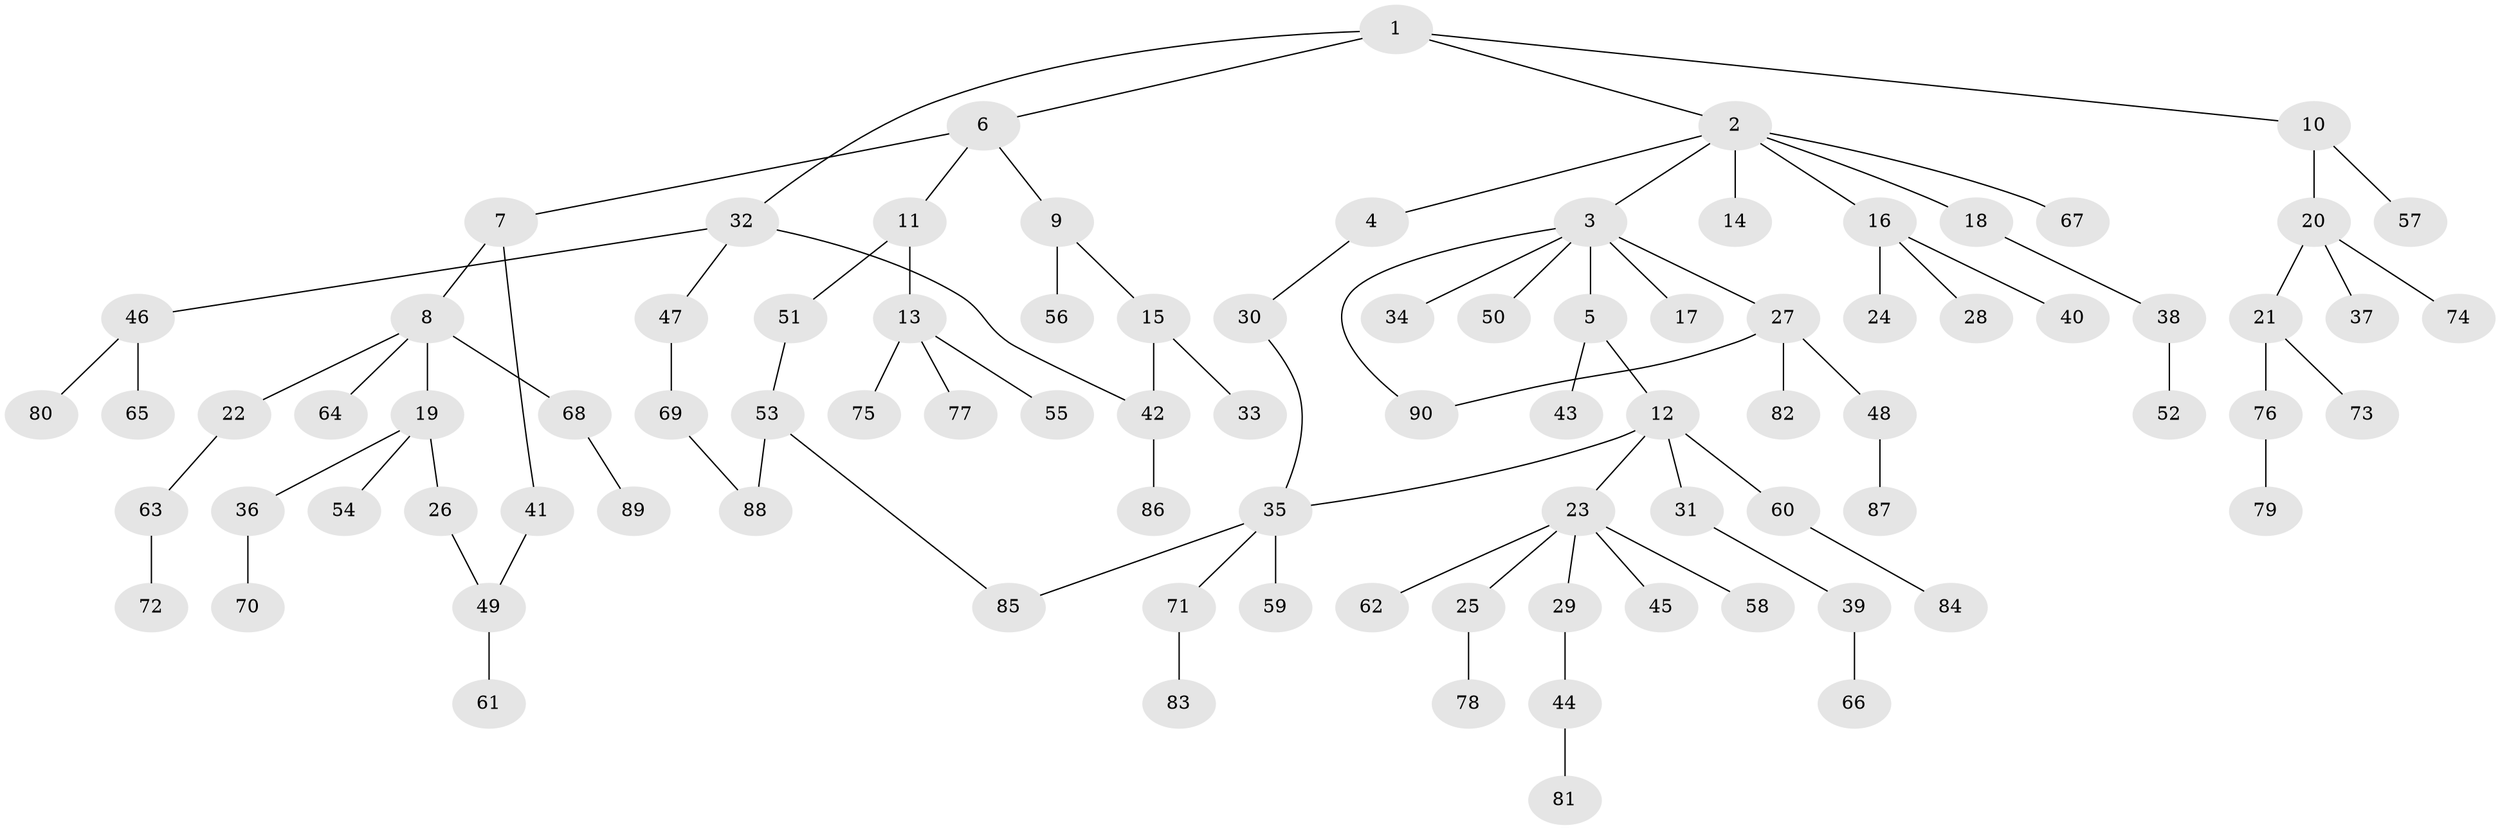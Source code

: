 // Generated by graph-tools (version 1.1) at 2025/34/03/09/25 02:34:05]
// undirected, 90 vertices, 95 edges
graph export_dot {
graph [start="1"]
  node [color=gray90,style=filled];
  1;
  2;
  3;
  4;
  5;
  6;
  7;
  8;
  9;
  10;
  11;
  12;
  13;
  14;
  15;
  16;
  17;
  18;
  19;
  20;
  21;
  22;
  23;
  24;
  25;
  26;
  27;
  28;
  29;
  30;
  31;
  32;
  33;
  34;
  35;
  36;
  37;
  38;
  39;
  40;
  41;
  42;
  43;
  44;
  45;
  46;
  47;
  48;
  49;
  50;
  51;
  52;
  53;
  54;
  55;
  56;
  57;
  58;
  59;
  60;
  61;
  62;
  63;
  64;
  65;
  66;
  67;
  68;
  69;
  70;
  71;
  72;
  73;
  74;
  75;
  76;
  77;
  78;
  79;
  80;
  81;
  82;
  83;
  84;
  85;
  86;
  87;
  88;
  89;
  90;
  1 -- 2;
  1 -- 6;
  1 -- 10;
  1 -- 32;
  2 -- 3;
  2 -- 4;
  2 -- 14;
  2 -- 16;
  2 -- 18;
  2 -- 67;
  3 -- 5;
  3 -- 17;
  3 -- 27;
  3 -- 34;
  3 -- 50;
  3 -- 90;
  4 -- 30;
  5 -- 12;
  5 -- 43;
  6 -- 7;
  6 -- 9;
  6 -- 11;
  7 -- 8;
  7 -- 41;
  8 -- 19;
  8 -- 22;
  8 -- 64;
  8 -- 68;
  9 -- 15;
  9 -- 56;
  10 -- 20;
  10 -- 57;
  11 -- 13;
  11 -- 51;
  12 -- 23;
  12 -- 31;
  12 -- 60;
  12 -- 35;
  13 -- 55;
  13 -- 75;
  13 -- 77;
  15 -- 33;
  15 -- 42;
  16 -- 24;
  16 -- 28;
  16 -- 40;
  18 -- 38;
  19 -- 26;
  19 -- 36;
  19 -- 54;
  20 -- 21;
  20 -- 37;
  20 -- 74;
  21 -- 73;
  21 -- 76;
  22 -- 63;
  23 -- 25;
  23 -- 29;
  23 -- 45;
  23 -- 58;
  23 -- 62;
  25 -- 78;
  26 -- 49;
  27 -- 48;
  27 -- 82;
  27 -- 90;
  29 -- 44;
  30 -- 35;
  31 -- 39;
  32 -- 42;
  32 -- 46;
  32 -- 47;
  35 -- 59;
  35 -- 71;
  35 -- 85;
  36 -- 70;
  38 -- 52;
  39 -- 66;
  41 -- 49;
  42 -- 86;
  44 -- 81;
  46 -- 65;
  46 -- 80;
  47 -- 69;
  48 -- 87;
  49 -- 61;
  51 -- 53;
  53 -- 85;
  53 -- 88;
  60 -- 84;
  63 -- 72;
  68 -- 89;
  69 -- 88;
  71 -- 83;
  76 -- 79;
}
